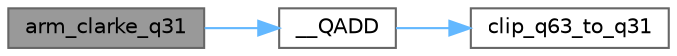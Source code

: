 digraph "arm_clarke_q31"
{
 // LATEX_PDF_SIZE
  bgcolor="transparent";
  edge [fontname=Helvetica,fontsize=10,labelfontname=Helvetica,labelfontsize=10];
  node [fontname=Helvetica,fontsize=10,shape=box,height=0.2,width=0.4];
  rankdir="LR";
  Node1 [id="Node000001",label="arm_clarke_q31",height=0.2,width=0.4,color="gray40", fillcolor="grey60", style="filled", fontcolor="black",tooltip="Clarke transform for Q31 version."];
  Node1 -> Node2 [id="edge1_Node000001_Node000002",color="steelblue1",style="solid",tooltip=" "];
  Node2 [id="Node000002",label="__QADD",height=0.2,width=0.4,color="grey40", fillcolor="white", style="filled",URL="$arm__math_8h.html#ab9f3cfbfb0f12975ab91ddb179160dcb",tooltip=" "];
  Node2 -> Node3 [id="edge2_Node000002_Node000003",color="steelblue1",style="solid",tooltip=" "];
  Node3 [id="Node000003",label="clip_q63_to_q31",height=0.2,width=0.4,color="grey40", fillcolor="white", style="filled",URL="$arm__math_8h.html#a9a94b78de0f083bd8fadf3c3abe40431",tooltip="Clips Q63 to Q31 values."];
}
